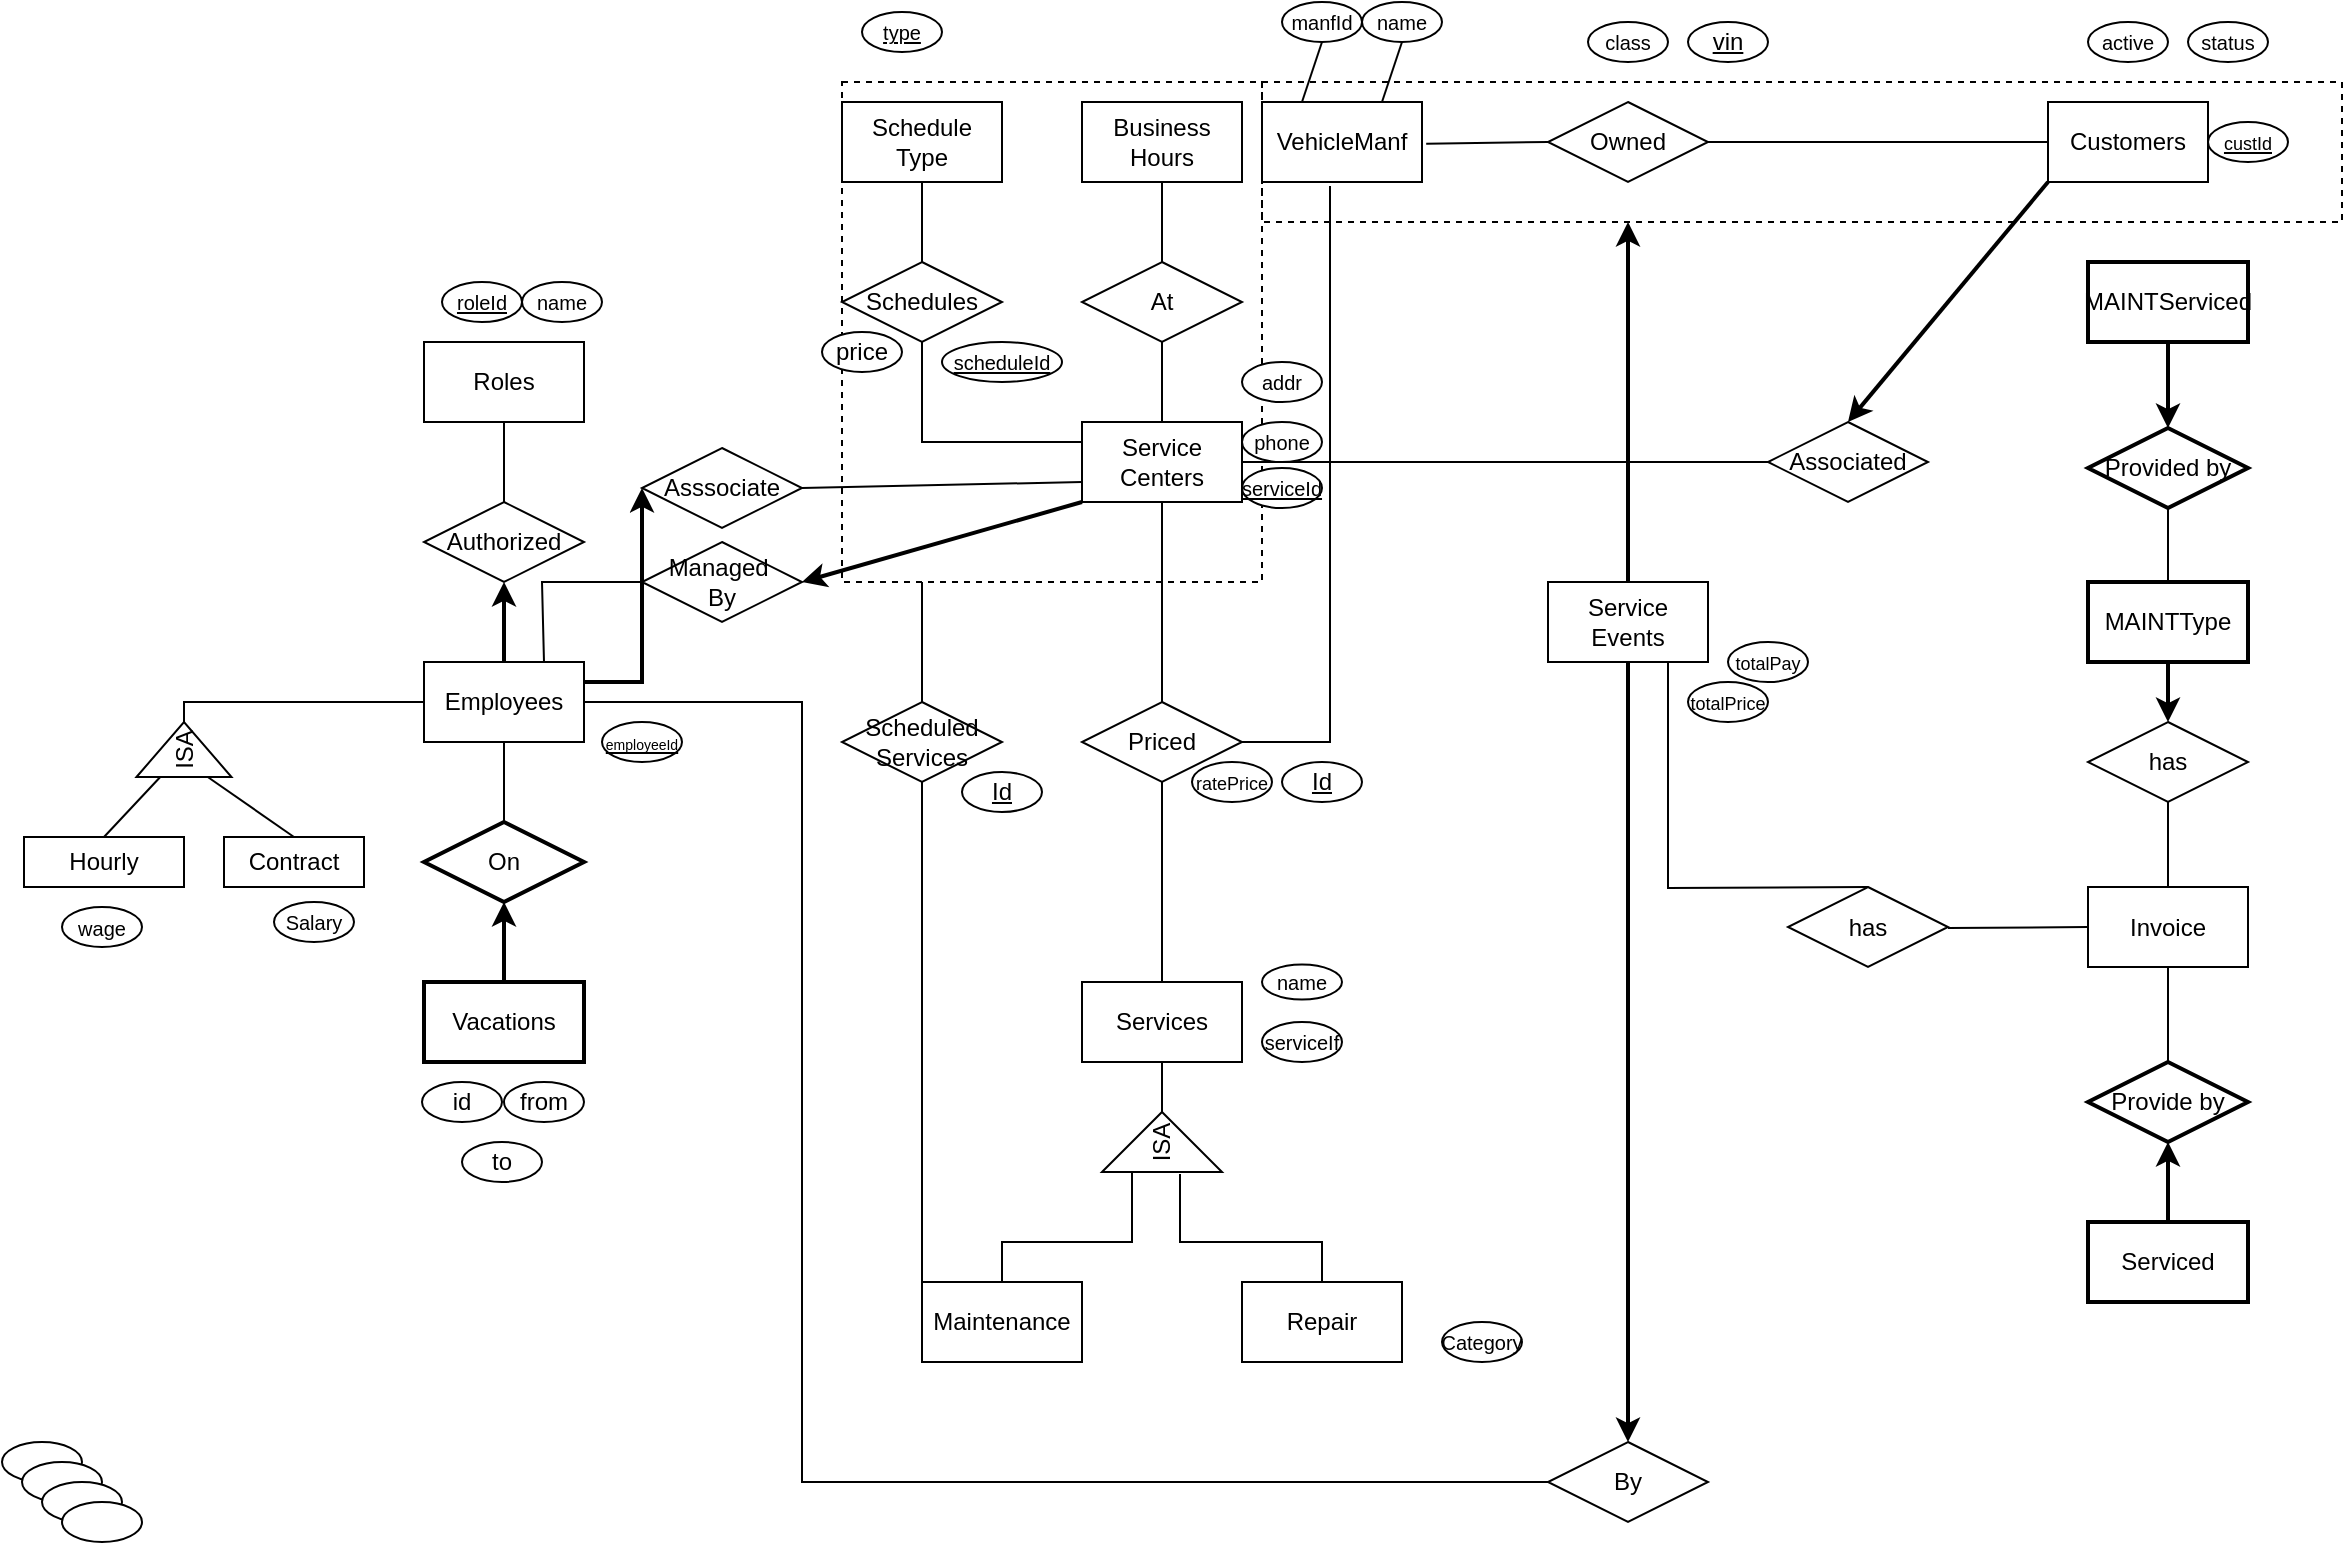 <mxfile version="20.3.0" type="device"><diagram id="M4LuLAE58DzXY6II9qEA" name="Page-1"><mxGraphModel dx="2522" dy="865" grid="1" gridSize="10" guides="1" tooltips="1" connect="1" arrows="1" fold="1" page="1" pageScale="1" pageWidth="1100" pageHeight="850" math="0" shadow="0"><root><mxCell id="0"/><mxCell id="1" parent="0"/><mxCell id="mFk9Ia8Fhz5Q3TwfZXTn-8" value="" style="rounded=0;whiteSpace=wrap;html=1;fillColor=none;dashed=1;" parent="1" vertex="1"><mxGeometry x="490" y="70" width="540" height="70" as="geometry"/></mxCell><mxCell id="NS_C3sTZARpDdL-za2_1-86" value="" style="rounded=0;whiteSpace=wrap;html=1;dashed=1;fillColor=none;" parent="1" vertex="1"><mxGeometry x="280" y="70" width="210" height="250" as="geometry"/></mxCell><mxCell id="NS_C3sTZARpDdL-za2_1-1" value="Employees" style="rounded=0;whiteSpace=wrap;html=1;" parent="1" vertex="1"><mxGeometry x="71" y="360" width="80" height="40" as="geometry"/></mxCell><mxCell id="NS_C3sTZARpDdL-za2_1-2" value="Roles" style="rounded=0;whiteSpace=wrap;html=1;" parent="1" vertex="1"><mxGeometry x="71" y="200" width="80" height="40" as="geometry"/></mxCell><mxCell id="NS_C3sTZARpDdL-za2_1-3" value="Vacations" style="rounded=0;whiteSpace=wrap;html=1;strokeWidth=2;" parent="1" vertex="1"><mxGeometry x="71" y="520" width="80" height="40" as="geometry"/></mxCell><mxCell id="NS_C3sTZARpDdL-za2_1-16" value="Authorized" style="rhombus;whiteSpace=wrap;html=1;" parent="1" vertex="1"><mxGeometry x="71" y="280" width="80" height="40" as="geometry"/></mxCell><mxCell id="NS_C3sTZARpDdL-za2_1-20" value="Services" style="rounded=0;whiteSpace=wrap;html=1;" parent="1" vertex="1"><mxGeometry x="400" y="520" width="80" height="40" as="geometry"/></mxCell><mxCell id="NS_C3sTZARpDdL-za2_1-21" value="Service&lt;br&gt;Centers" style="rounded=0;whiteSpace=wrap;html=1;" parent="1" vertex="1"><mxGeometry x="400" y="240" width="80" height="40" as="geometry"/></mxCell><mxCell id="NS_C3sTZARpDdL-za2_1-23" value="Customers" style="rounded=0;whiteSpace=wrap;html=1;" parent="1" vertex="1"><mxGeometry x="883" y="80" width="80" height="40" as="geometry"/></mxCell><mxCell id="NS_C3sTZARpDdL-za2_1-25" value="VehicleManf" style="rounded=0;whiteSpace=wrap;html=1;" parent="1" vertex="1"><mxGeometry x="490" y="80" width="80" height="40" as="geometry"/></mxCell><mxCell id="NS_C3sTZARpDdL-za2_1-26" value="Service&lt;br&gt;Events" style="rounded=0;whiteSpace=wrap;html=1;" parent="1" vertex="1"><mxGeometry x="633" y="320" width="80" height="40" as="geometry"/></mxCell><mxCell id="NS_C3sTZARpDdL-za2_1-27" value="Business&lt;br&gt;Hours" style="rounded=0;whiteSpace=wrap;html=1;" parent="1" vertex="1"><mxGeometry x="400" y="80" width="80" height="40" as="geometry"/></mxCell><mxCell id="NS_C3sTZARpDdL-za2_1-28" value="Schedule&lt;br&gt;Type" style="rounded=0;whiteSpace=wrap;html=1;" parent="1" vertex="1"><mxGeometry x="280" y="80" width="80" height="40" as="geometry"/></mxCell><mxCell id="NS_C3sTZARpDdL-za2_1-29" value="Maintenance" style="rounded=0;whiteSpace=wrap;html=1;" parent="1" vertex="1"><mxGeometry x="320" y="670" width="80" height="40" as="geometry"/></mxCell><mxCell id="NS_C3sTZARpDdL-za2_1-30" value="Repair" style="rounded=0;whiteSpace=wrap;html=1;" parent="1" vertex="1"><mxGeometry x="480" y="670" width="80" height="40" as="geometry"/></mxCell><mxCell id="NS_C3sTZARpDdL-za2_1-32" style="edgeStyle=orthogonalEdgeStyle;rounded=0;orthogonalLoop=1;jettySize=auto;html=1;exitX=0.5;exitY=1;exitDx=0;exitDy=0;" parent="1" source="NS_C3sTZARpDdL-za2_1-16" target="NS_C3sTZARpDdL-za2_1-16" edge="1"><mxGeometry relative="1" as="geometry"/></mxCell><mxCell id="NS_C3sTZARpDdL-za2_1-34" value="On" style="rhombus;whiteSpace=wrap;html=1;strokeWidth=2;" parent="1" vertex="1"><mxGeometry x="71" y="440" width="80" height="40" as="geometry"/></mxCell><mxCell id="NS_C3sTZARpDdL-za2_1-35" value="Priced" style="rhombus;whiteSpace=wrap;html=1;" parent="1" vertex="1"><mxGeometry x="400" y="380" width="80" height="40" as="geometry"/></mxCell><mxCell id="NS_C3sTZARpDdL-za2_1-36" value="At" style="rhombus;whiteSpace=wrap;html=1;" parent="1" vertex="1"><mxGeometry x="400" y="160" width="80" height="40" as="geometry"/></mxCell><mxCell id="NS_C3sTZARpDdL-za2_1-37" value="Schedules" style="rhombus;whiteSpace=wrap;html=1;" parent="1" vertex="1"><mxGeometry x="280" y="160" width="80" height="40" as="geometry"/></mxCell><mxCell id="NS_C3sTZARpDdL-za2_1-38" value="Owned" style="rhombus;whiteSpace=wrap;html=1;" parent="1" vertex="1"><mxGeometry x="633" y="80" width="80" height="40" as="geometry"/></mxCell><mxCell id="NS_C3sTZARpDdL-za2_1-44" value="Scheduled&lt;br&gt;Services" style="rhombus;whiteSpace=wrap;html=1;" parent="1" vertex="1"><mxGeometry x="280" y="380" width="80" height="40" as="geometry"/></mxCell><mxCell id="NS_C3sTZARpDdL-za2_1-46" value="By" style="rhombus;whiteSpace=wrap;html=1;" parent="1" vertex="1"><mxGeometry x="633" y="750" width="80" height="40" as="geometry"/></mxCell><mxCell id="NS_C3sTZARpDdL-za2_1-47" value="ISA" style="triangle;whiteSpace=wrap;html=1;rotation=270;" parent="1" vertex="1"><mxGeometry x="425" y="570" width="30" height="60" as="geometry"/></mxCell><mxCell id="NS_C3sTZARpDdL-za2_1-49" value="" style="endArrow=none;html=1;rounded=0;entryX=0.5;entryY=1;entryDx=0;entryDy=0;exitX=0.5;exitY=0;exitDx=0;exitDy=0;" parent="1" source="NS_C3sTZARpDdL-za2_1-35" target="NS_C3sTZARpDdL-za2_1-21" edge="1"><mxGeometry width="50" height="50" relative="1" as="geometry"><mxPoint x="540" y="430" as="sourcePoint"/><mxPoint x="590" y="380" as="targetPoint"/></mxGeometry></mxCell><mxCell id="NS_C3sTZARpDdL-za2_1-50" value="" style="endArrow=none;html=1;rounded=0;exitX=0.5;exitY=0;exitDx=0;exitDy=0;entryX=0.5;entryY=1;entryDx=0;entryDy=0;" parent="1" source="NS_C3sTZARpDdL-za2_1-20" target="NS_C3sTZARpDdL-za2_1-35" edge="1"><mxGeometry width="50" height="50" relative="1" as="geometry"><mxPoint x="540" y="430" as="sourcePoint"/><mxPoint x="590" y="380" as="targetPoint"/></mxGeometry></mxCell><mxCell id="NS_C3sTZARpDdL-za2_1-52" value="" style="endArrow=none;html=1;rounded=0;exitX=0.5;exitY=0;exitDx=0;exitDy=0;entryX=0.5;entryY=1;entryDx=0;entryDy=0;" parent="1" source="NS_C3sTZARpDdL-za2_1-36" target="NS_C3sTZARpDdL-za2_1-27" edge="1"><mxGeometry width="50" height="50" relative="1" as="geometry"><mxPoint x="540" y="430" as="sourcePoint"/><mxPoint x="590" y="380" as="targetPoint"/></mxGeometry></mxCell><mxCell id="NS_C3sTZARpDdL-za2_1-54" value="" style="endArrow=none;html=1;rounded=0;exitX=0.5;exitY=0;exitDx=0;exitDy=0;entryX=0.5;entryY=1;entryDx=0;entryDy=0;" parent="1" source="NS_C3sTZARpDdL-za2_1-37" target="NS_C3sTZARpDdL-za2_1-28" edge="1"><mxGeometry width="50" height="50" relative="1" as="geometry"><mxPoint x="540" y="430" as="sourcePoint"/><mxPoint x="590" y="380" as="targetPoint"/></mxGeometry></mxCell><mxCell id="NS_C3sTZARpDdL-za2_1-59" value="" style="endArrow=none;html=1;rounded=0;strokeWidth=1;exitX=0.5;exitY=0;exitDx=0;exitDy=0;entryX=0;entryY=0.25;entryDx=0;entryDy=0;" parent="1" source="NS_C3sTZARpDdL-za2_1-29" target="NS_C3sTZARpDdL-za2_1-47" edge="1"><mxGeometry width="50" height="50" relative="1" as="geometry"><mxPoint x="540" y="430" as="sourcePoint"/><mxPoint x="360" y="610" as="targetPoint"/><Array as="points"><mxPoint x="360" y="650"/><mxPoint x="425" y="650"/></Array></mxGeometry></mxCell><mxCell id="NS_C3sTZARpDdL-za2_1-61" value="" style="endArrow=none;html=1;rounded=0;strokeWidth=1;jumpSize=6;entryX=-0.033;entryY=0.65;entryDx=0;entryDy=0;entryPerimeter=0;exitX=0.5;exitY=0;exitDx=0;exitDy=0;" parent="1" source="NS_C3sTZARpDdL-za2_1-30" target="NS_C3sTZARpDdL-za2_1-47" edge="1"><mxGeometry width="50" height="50" relative="1" as="geometry"><mxPoint x="520" y="630" as="sourcePoint"/><mxPoint x="590" y="380" as="targetPoint"/><Array as="points"><mxPoint x="520" y="650"/><mxPoint x="449" y="650"/></Array></mxGeometry></mxCell><mxCell id="NS_C3sTZARpDdL-za2_1-62" value="" style="endArrow=none;html=1;rounded=0;strokeWidth=1;jumpSize=6;exitX=1;exitY=0.5;exitDx=0;exitDy=0;entryX=0.5;entryY=1;entryDx=0;entryDy=0;" parent="1" source="NS_C3sTZARpDdL-za2_1-47" target="NS_C3sTZARpDdL-za2_1-20" edge="1"><mxGeometry width="50" height="50" relative="1" as="geometry"><mxPoint x="540" y="430" as="sourcePoint"/><mxPoint x="590" y="380" as="targetPoint"/></mxGeometry></mxCell><mxCell id="NS_C3sTZARpDdL-za2_1-63" value="" style="endArrow=none;html=1;rounded=0;strokeWidth=1;jumpSize=6;entryX=0.5;entryY=0;entryDx=0;entryDy=0;" parent="1" target="NS_C3sTZARpDdL-za2_1-44" edge="1"><mxGeometry width="50" height="50" relative="1" as="geometry"><mxPoint x="320" y="320" as="sourcePoint"/><mxPoint x="590" y="380" as="targetPoint"/></mxGeometry></mxCell><mxCell id="NS_C3sTZARpDdL-za2_1-64" value="" style="endArrow=none;html=1;rounded=0;strokeWidth=1;jumpSize=6;exitX=0;exitY=0.5;exitDx=0;exitDy=0;entryX=0.5;entryY=1;entryDx=0;entryDy=0;" parent="1" source="NS_C3sTZARpDdL-za2_1-29" target="NS_C3sTZARpDdL-za2_1-44" edge="1"><mxGeometry width="50" height="50" relative="1" as="geometry"><mxPoint x="540" y="430" as="sourcePoint"/><mxPoint x="590" y="380" as="targetPoint"/><Array as="points"/></mxGeometry></mxCell><mxCell id="NS_C3sTZARpDdL-za2_1-71" value="" style="endArrow=classic;html=1;rounded=0;strokeWidth=2;jumpSize=6;exitX=0.5;exitY=0;exitDx=0;exitDy=0;entryX=0.5;entryY=1;entryDx=0;entryDy=0;" parent="1" source="NS_C3sTZARpDdL-za2_1-1" target="NS_C3sTZARpDdL-za2_1-16" edge="1"><mxGeometry width="50" height="50" relative="1" as="geometry"><mxPoint x="451" y="430" as="sourcePoint"/><mxPoint x="501" y="380" as="targetPoint"/></mxGeometry></mxCell><mxCell id="NS_C3sTZARpDdL-za2_1-72" value="" style="endArrow=none;html=1;rounded=0;strokeWidth=1;jumpSize=6;exitX=0.5;exitY=1;exitDx=0;exitDy=0;entryX=0.5;entryY=0;entryDx=0;entryDy=0;" parent="1" source="NS_C3sTZARpDdL-za2_1-2" target="NS_C3sTZARpDdL-za2_1-16" edge="1"><mxGeometry width="50" height="50" relative="1" as="geometry"><mxPoint x="451" y="430" as="sourcePoint"/><mxPoint x="111" y="270" as="targetPoint"/></mxGeometry></mxCell><mxCell id="NS_C3sTZARpDdL-za2_1-74" value="" style="endArrow=classic;html=1;rounded=0;strokeWidth=2;jumpSize=6;exitX=0.5;exitY=0;exitDx=0;exitDy=0;entryX=0.5;entryY=1;entryDx=0;entryDy=0;" parent="1" source="NS_C3sTZARpDdL-za2_1-3" target="NS_C3sTZARpDdL-za2_1-34" edge="1"><mxGeometry width="50" height="50" relative="1" as="geometry"><mxPoint x="451" y="430" as="sourcePoint"/><mxPoint x="501" y="380" as="targetPoint"/></mxGeometry></mxCell><mxCell id="NS_C3sTZARpDdL-za2_1-75" value="" style="endArrow=none;html=1;rounded=0;strokeWidth=1;jumpSize=6;exitX=0.5;exitY=0;exitDx=0;exitDy=0;entryX=0.5;entryY=1;entryDx=0;entryDy=0;" parent="1" source="NS_C3sTZARpDdL-za2_1-34" target="NS_C3sTZARpDdL-za2_1-1" edge="1"><mxGeometry width="50" height="50" relative="1" as="geometry"><mxPoint x="451" y="430" as="sourcePoint"/><mxPoint x="501" y="380" as="targetPoint"/></mxGeometry></mxCell><mxCell id="NS_C3sTZARpDdL-za2_1-81" value="" style="endArrow=classic;html=1;rounded=0;strokeWidth=2;jumpSize=6;entryX=0.5;entryY=0;entryDx=0;entryDy=0;exitX=0.5;exitY=1;exitDx=0;exitDy=0;" parent="1" source="NS_C3sTZARpDdL-za2_1-26" target="NS_C3sTZARpDdL-za2_1-46" edge="1"><mxGeometry width="50" height="50" relative="1" as="geometry"><mxPoint x="413" y="430" as="sourcePoint"/><mxPoint x="463" y="380" as="targetPoint"/></mxGeometry></mxCell><mxCell id="NS_C3sTZARpDdL-za2_1-82" value="" style="endArrow=none;html=1;rounded=0;strokeWidth=1;jumpSize=6;exitX=1;exitY=0.5;exitDx=0;exitDy=0;entryX=0;entryY=0.5;entryDx=0;entryDy=0;" parent="1" source="NS_C3sTZARpDdL-za2_1-1" target="NS_C3sTZARpDdL-za2_1-46" edge="1"><mxGeometry width="50" height="50" relative="1" as="geometry"><mxPoint x="540" y="430" as="sourcePoint"/><mxPoint x="590" y="380" as="targetPoint"/><Array as="points"><mxPoint x="260" y="380"/><mxPoint x="260" y="770"/></Array></mxGeometry></mxCell><mxCell id="NS_C3sTZARpDdL-za2_1-87" value="" style="endArrow=none;html=1;rounded=0;strokeWidth=1;jumpSize=6;entryX=0.5;entryY=1;entryDx=0;entryDy=0;exitX=0.5;exitY=0;exitDx=0;exitDy=0;" parent="1" source="NS_C3sTZARpDdL-za2_1-21" target="NS_C3sTZARpDdL-za2_1-36" edge="1"><mxGeometry width="50" height="50" relative="1" as="geometry"><mxPoint x="540" y="430" as="sourcePoint"/><mxPoint x="590" y="380" as="targetPoint"/></mxGeometry></mxCell><mxCell id="9iVutgQC-W-jWnxsfeWq-9" value="" style="endArrow=none;html=1;rounded=0;fontSize=10;entryX=0.425;entryY=1.05;entryDx=0;entryDy=0;entryPerimeter=0;exitX=1;exitY=0.5;exitDx=0;exitDy=0;" parent="1" source="NS_C3sTZARpDdL-za2_1-35" target="NS_C3sTZARpDdL-za2_1-25" edge="1"><mxGeometry width="50" height="50" relative="1" as="geometry"><mxPoint x="500" y="200" as="sourcePoint"/><mxPoint x="550" y="150" as="targetPoint"/><Array as="points"><mxPoint x="524" y="400"/></Array></mxGeometry></mxCell><mxCell id="9iVutgQC-W-jWnxsfeWq-15" value="" style="endArrow=classic;html=1;rounded=0;strokeWidth=2;fontSize=10;exitX=0.5;exitY=0;exitDx=0;exitDy=0;" parent="1" source="NS_C3sTZARpDdL-za2_1-26" edge="1"><mxGeometry width="50" height="50" relative="1" as="geometry"><mxPoint x="653" y="290" as="sourcePoint"/><mxPoint x="673" y="140" as="targetPoint"/></mxGeometry></mxCell><mxCell id="lXs37xbfJojlddwi2eKg-1" value="Hourly" style="rounded=0;whiteSpace=wrap;html=1;" parent="1" vertex="1"><mxGeometry x="-129" y="447.5" width="80" height="25" as="geometry"/></mxCell><mxCell id="lXs37xbfJojlddwi2eKg-2" value="Contract" style="rounded=0;whiteSpace=wrap;html=1;" parent="1" vertex="1"><mxGeometry x="-29" y="447.5" width="70" height="25" as="geometry"/></mxCell><mxCell id="lXs37xbfJojlddwi2eKg-5" value="ISA" style="triangle;whiteSpace=wrap;html=1;rotation=270;" parent="1" vertex="1"><mxGeometry x="-62.75" y="380" width="27.5" height="47.5" as="geometry"/></mxCell><mxCell id="lXs37xbfJojlddwi2eKg-17" value="" style="endArrow=none;html=1;rounded=0;exitX=0.5;exitY=0;exitDx=0;exitDy=0;entryX=0;entryY=0.25;entryDx=0;entryDy=0;" parent="1" source="lXs37xbfJojlddwi2eKg-1" target="lXs37xbfJojlddwi2eKg-5" edge="1"><mxGeometry width="50" height="50" relative="1" as="geometry"><mxPoint x="541" y="470" as="sourcePoint"/><mxPoint x="591" y="420" as="targetPoint"/></mxGeometry></mxCell><mxCell id="lXs37xbfJojlddwi2eKg-18" value="" style="endArrow=none;html=1;rounded=0;exitX=0.5;exitY=0;exitDx=0;exitDy=0;entryX=0;entryY=0.75;entryDx=0;entryDy=0;" parent="1" source="lXs37xbfJojlddwi2eKg-2" target="lXs37xbfJojlddwi2eKg-5" edge="1"><mxGeometry width="50" height="50" relative="1" as="geometry"><mxPoint x="541" y="470" as="sourcePoint"/><mxPoint x="591" y="420" as="targetPoint"/></mxGeometry></mxCell><mxCell id="lXs37xbfJojlddwi2eKg-20" value="Asssociate" style="rhombus;whiteSpace=wrap;html=1;" parent="1" vertex="1"><mxGeometry x="180" y="253" width="80" height="40" as="geometry"/></mxCell><mxCell id="lXs37xbfJojlddwi2eKg-21" value="" style="endArrow=classic;html=1;rounded=0;exitX=1;exitY=0.25;exitDx=0;exitDy=0;entryX=0;entryY=0.5;entryDx=0;entryDy=0;strokeWidth=2;" parent="1" source="NS_C3sTZARpDdL-za2_1-1" target="lXs37xbfJojlddwi2eKg-20" edge="1"><mxGeometry width="50" height="50" relative="1" as="geometry"><mxPoint x="480" y="490" as="sourcePoint"/><mxPoint x="530" y="440" as="targetPoint"/><Array as="points"><mxPoint x="180" y="370"/></Array></mxGeometry></mxCell><mxCell id="lXs37xbfJojlddwi2eKg-22" value="" style="endArrow=none;html=1;rounded=0;exitX=1;exitY=0.5;exitDx=0;exitDy=0;entryX=0;entryY=0.75;entryDx=0;entryDy=0;" parent="1" source="lXs37xbfJojlddwi2eKg-20" target="NS_C3sTZARpDdL-za2_1-21" edge="1"><mxGeometry width="50" height="50" relative="1" as="geometry"><mxPoint x="480" y="490" as="sourcePoint"/><mxPoint x="530" y="440" as="targetPoint"/></mxGeometry></mxCell><mxCell id="lXs37xbfJojlddwi2eKg-23" value="Associated" style="rhombus;whiteSpace=wrap;html=1;" parent="1" vertex="1"><mxGeometry x="743" y="240" width="80" height="40" as="geometry"/></mxCell><mxCell id="lXs37xbfJojlddwi2eKg-24" value="" style="endArrow=classic;html=1;rounded=0;strokeWidth=2;exitX=0;exitY=1;exitDx=0;exitDy=0;entryX=0.5;entryY=0;entryDx=0;entryDy=0;" parent="1" source="NS_C3sTZARpDdL-za2_1-23" target="lXs37xbfJojlddwi2eKg-23" edge="1"><mxGeometry width="50" height="50" relative="1" as="geometry"><mxPoint x="353" y="490" as="sourcePoint"/><mxPoint x="823" y="250" as="targetPoint"/><Array as="points"/></mxGeometry></mxCell><mxCell id="lXs37xbfJojlddwi2eKg-25" value="" style="endArrow=none;html=1;rounded=0;strokeWidth=1;entryX=0;entryY=0.5;entryDx=0;entryDy=0;exitX=1;exitY=0.5;exitDx=0;exitDy=0;" parent="1" source="NS_C3sTZARpDdL-za2_1-21" target="lXs37xbfJojlddwi2eKg-23" edge="1"><mxGeometry width="50" height="50" relative="1" as="geometry"><mxPoint x="480" y="490" as="sourcePoint"/><mxPoint x="530" y="440" as="targetPoint"/></mxGeometry></mxCell><mxCell id="lXs37xbfJojlddwi2eKg-27" value="" style="endArrow=none;html=1;rounded=0;strokeWidth=1;exitX=0.5;exitY=1;exitDx=0;exitDy=0;entryX=0;entryY=0.25;entryDx=0;entryDy=0;" parent="1" source="NS_C3sTZARpDdL-za2_1-37" target="NS_C3sTZARpDdL-za2_1-21" edge="1"><mxGeometry width="50" height="50" relative="1" as="geometry"><mxPoint x="480" y="490" as="sourcePoint"/><mxPoint x="530" y="440" as="targetPoint"/><Array as="points"><mxPoint x="320" y="250"/></Array></mxGeometry></mxCell><mxCell id="lXs37xbfJojlddwi2eKg-28" value="Managed&amp;nbsp;&lt;br&gt;By" style="rhombus;whiteSpace=wrap;html=1;" parent="1" vertex="1"><mxGeometry x="180" y="300" width="80" height="40" as="geometry"/></mxCell><mxCell id="lXs37xbfJojlddwi2eKg-29" value="" style="endArrow=classic;html=1;rounded=0;strokeWidth=2;exitX=0;exitY=1;exitDx=0;exitDy=0;entryX=1;entryY=0.5;entryDx=0;entryDy=0;" parent="1" source="NS_C3sTZARpDdL-za2_1-21" target="lXs37xbfJojlddwi2eKg-28" edge="1"><mxGeometry width="50" height="50" relative="1" as="geometry"><mxPoint x="480" y="490" as="sourcePoint"/><mxPoint x="530" y="440" as="targetPoint"/></mxGeometry></mxCell><mxCell id="lXs37xbfJojlddwi2eKg-31" value="" style="ellipse;whiteSpace=wrap;html=1;" parent="1" vertex="1"><mxGeometry x="-140" y="750" width="40" height="20" as="geometry"/></mxCell><mxCell id="lXs37xbfJojlddwi2eKg-32" value="&lt;font style=&quot;font-size: 10px;&quot;&gt;&lt;u&gt;serviceId&lt;/u&gt;&lt;/font&gt;" style="ellipse;whiteSpace=wrap;html=1;" parent="1" vertex="1"><mxGeometry x="480" y="263" width="40" height="20" as="geometry"/></mxCell><mxCell id="lXs37xbfJojlddwi2eKg-33" value="&lt;font style=&quot;font-size: 10px;&quot;&gt;status&lt;/font&gt;" style="ellipse;whiteSpace=wrap;html=1;" parent="1" vertex="1"><mxGeometry x="953" y="40" width="40" height="20" as="geometry"/></mxCell><mxCell id="lXs37xbfJojlddwi2eKg-34" value="&lt;font style=&quot;font-size: 10px;&quot;&gt;active&lt;/font&gt;" style="ellipse;whiteSpace=wrap;html=1;" parent="1" vertex="1"><mxGeometry x="903" y="40" width="40" height="20" as="geometry"/></mxCell><mxCell id="lXs37xbfJojlddwi2eKg-35" value="&lt;font style=&quot;font-size: 10px;&quot;&gt;class&lt;/font&gt;" style="ellipse;whiteSpace=wrap;html=1;" parent="1" vertex="1"><mxGeometry x="653" y="40" width="40" height="20" as="geometry"/></mxCell><mxCell id="lXs37xbfJojlddwi2eKg-36" value="&lt;font style=&quot;font-size: 10px;&quot;&gt;Category&lt;/font&gt;" style="ellipse;whiteSpace=wrap;html=1;" parent="1" vertex="1"><mxGeometry x="580" y="690" width="40" height="20" as="geometry"/></mxCell><mxCell id="lXs37xbfJojlddwi2eKg-37" value="&lt;font style=&quot;font-size: 10px;&quot;&gt;Salary&lt;/font&gt;" style="ellipse;whiteSpace=wrap;html=1;" parent="1" vertex="1"><mxGeometry x="-4" y="480" width="40" height="20" as="geometry"/></mxCell><mxCell id="lXs37xbfJojlddwi2eKg-38" value="&lt;span style=&quot;line-height: 115%; font-family: Arial, sans-serif; font-size: 10px;&quot; lang=&quot;EN&quot;&gt;phone&lt;/span&gt;" style="ellipse;whiteSpace=wrap;html=1;" parent="1" vertex="1"><mxGeometry x="480" y="240" width="40" height="20" as="geometry"/></mxCell><mxCell id="lXs37xbfJojlddwi2eKg-39" value="&lt;font style=&quot;font-size: 10px;&quot;&gt;addr&lt;/font&gt;" style="ellipse;whiteSpace=wrap;html=1;" parent="1" vertex="1"><mxGeometry x="480" y="210" width="40" height="20" as="geometry"/></mxCell><mxCell id="lXs37xbfJojlddwi2eKg-40" value="&lt;span style=&quot;line-height: 115%; font-family: Arial, sans-serif; font-size: 10px;&quot; lang=&quot;EN&quot;&gt;manfId&lt;/span&gt;" style="ellipse;whiteSpace=wrap;html=1;" parent="1" vertex="1"><mxGeometry x="500" y="30" width="40" height="20" as="geometry"/></mxCell><mxCell id="lXs37xbfJojlddwi2eKg-41" value="&lt;font style=&quot;font-size: 9px;&quot;&gt;totalPay&lt;/font&gt;" style="ellipse;whiteSpace=wrap;html=1;" parent="1" vertex="1"><mxGeometry x="723" y="350" width="40" height="20" as="geometry"/></mxCell><mxCell id="lXs37xbfJojlddwi2eKg-42" value="&lt;font style=&quot;font-size: 9px;&quot;&gt;totalPrice&lt;/font&gt;" style="ellipse;whiteSpace=wrap;html=1;" parent="1" vertex="1"><mxGeometry x="703" y="370" width="40" height="20" as="geometry"/></mxCell><mxCell id="lXs37xbfJojlddwi2eKg-43" value="Invoice" style="rounded=0;whiteSpace=wrap;html=1;" parent="1" vertex="1"><mxGeometry x="903" y="472.5" width="80" height="40" as="geometry"/></mxCell><mxCell id="lXs37xbfJojlddwi2eKg-44" value="has" style="rhombus;whiteSpace=wrap;html=1;" parent="1" vertex="1"><mxGeometry x="753" y="472.5" width="80" height="40" as="geometry"/></mxCell><mxCell id="lXs37xbfJojlddwi2eKg-47" value="&lt;span style=&quot;line-height: 115%; font-family: Arial, sans-serif; font-size: 10px;&quot; lang=&quot;EN&quot;&gt;name&lt;/span&gt;" style="ellipse;whiteSpace=wrap;html=1;" parent="1" vertex="1"><mxGeometry x="540" y="30" width="40" height="20" as="geometry"/></mxCell><mxCell id="lXs37xbfJojlddwi2eKg-48" value="" style="endArrow=none;html=1;rounded=0;strokeWidth=1;fontSize=10;exitX=0.25;exitY=0;exitDx=0;exitDy=0;entryX=0.5;entryY=1;entryDx=0;entryDy=0;" parent="1" source="NS_C3sTZARpDdL-za2_1-25" target="lXs37xbfJojlddwi2eKg-40" edge="1"><mxGeometry width="50" height="50" relative="1" as="geometry"><mxPoint x="490" y="90" as="sourcePoint"/><mxPoint x="540" y="40" as="targetPoint"/></mxGeometry></mxCell><mxCell id="lXs37xbfJojlddwi2eKg-49" value="" style="endArrow=none;html=1;rounded=0;strokeWidth=1;fontSize=10;entryX=0.5;entryY=1;entryDx=0;entryDy=0;exitX=0.75;exitY=0;exitDx=0;exitDy=0;" parent="1" source="NS_C3sTZARpDdL-za2_1-25" target="lXs37xbfJojlddwi2eKg-47" edge="1"><mxGeometry width="50" height="50" relative="1" as="geometry"><mxPoint x="490" y="90" as="sourcePoint"/><mxPoint x="540" y="40" as="targetPoint"/></mxGeometry></mxCell><mxCell id="lXs37xbfJojlddwi2eKg-50" value="&lt;span style=&quot;line-height: 115%; font-family: Arial, sans-serif; font-size: 10px;&quot; lang=&quot;EN&quot;&gt;serviceIf&lt;/span&gt;" style="ellipse;whiteSpace=wrap;html=1;" parent="1" vertex="1"><mxGeometry x="490" y="540" width="40" height="20" as="geometry"/></mxCell><mxCell id="lXs37xbfJojlddwi2eKg-51" value="&lt;span style=&quot;line-height: 115%; font-family: Arial, sans-serif; font-size: 10px;&quot; lang=&quot;EN&quot;&gt;name&lt;/span&gt;" style="ellipse;whiteSpace=wrap;html=1;" parent="1" vertex="1"><mxGeometry x="490" y="511.25" width="40" height="17.5" as="geometry"/></mxCell><mxCell id="lXs37xbfJojlddwi2eKg-55" value="&lt;font style=&quot;font-size: 10px;&quot;&gt;wage&lt;/font&gt;" style="ellipse;whiteSpace=wrap;html=1;" parent="1" vertex="1"><mxGeometry x="-110" y="482.5" width="40" height="20" as="geometry"/></mxCell><mxCell id="lXs37xbfJojlddwi2eKg-57" value="&lt;font style=&quot;font-size: 10px;&quot;&gt;name&lt;/font&gt;" style="ellipse;whiteSpace=wrap;html=1;" parent="1" vertex="1"><mxGeometry x="120" y="170" width="40" height="20" as="geometry"/></mxCell><mxCell id="lXs37xbfJojlddwi2eKg-58" value="&lt;font style=&quot;font-size: 10px;&quot;&gt;&lt;u&gt;roleId&lt;/u&gt;&lt;/font&gt;" style="ellipse;whiteSpace=wrap;html=1;" parent="1" vertex="1"><mxGeometry x="80" y="170" width="40" height="20" as="geometry"/></mxCell><mxCell id="lXs37xbfJojlddwi2eKg-59" value="&lt;font style=&quot;font-size: 10px;&quot;&gt;&lt;u&gt;type&lt;/u&gt;&lt;/font&gt;" style="ellipse;whiteSpace=wrap;html=1;" parent="1" vertex="1"><mxGeometry x="290" y="35" width="40" height="20" as="geometry"/></mxCell><mxCell id="lXs37xbfJojlddwi2eKg-65" value="to" style="ellipse;whiteSpace=wrap;html=1;" parent="1" vertex="1"><mxGeometry x="90" y="600" width="40" height="20" as="geometry"/></mxCell><mxCell id="lXs37xbfJojlddwi2eKg-66" value="from" style="ellipse;whiteSpace=wrap;html=1;" parent="1" vertex="1"><mxGeometry x="111" y="570" width="40" height="20" as="geometry"/></mxCell><mxCell id="lXs37xbfJojlddwi2eKg-67" value="id" style="ellipse;whiteSpace=wrap;html=1;" parent="1" vertex="1"><mxGeometry x="70" y="570" width="40" height="20" as="geometry"/></mxCell><mxCell id="lXs37xbfJojlddwi2eKg-68" value="&lt;u&gt;&lt;font style=&quot;font-size: 7px;&quot;&gt;employeeId&lt;/font&gt;&lt;/u&gt;" style="ellipse;whiteSpace=wrap;html=1;" parent="1" vertex="1"><mxGeometry x="160" y="390" width="40" height="20" as="geometry"/></mxCell><mxCell id="lXs37xbfJojlddwi2eKg-72" value="" style="endArrow=none;html=1;rounded=0;strokeWidth=1;fontSize=7;exitX=1;exitY=0.5;exitDx=0;exitDy=0;entryX=0;entryY=0.5;entryDx=0;entryDy=0;" parent="1" source="lXs37xbfJojlddwi2eKg-5" target="NS_C3sTZARpDdL-za2_1-1" edge="1"><mxGeometry width="50" height="50" relative="1" as="geometry"><mxPoint x="490" y="490" as="sourcePoint"/><mxPoint x="540" y="440" as="targetPoint"/><Array as="points"><mxPoint x="-49" y="380"/></Array></mxGeometry></mxCell><mxCell id="lXs37xbfJojlddwi2eKg-76" value="price" style="ellipse;whiteSpace=wrap;html=1;" parent="1" vertex="1"><mxGeometry x="270" y="195" width="40" height="20" as="geometry"/></mxCell><mxCell id="lXs37xbfJojlddwi2eKg-77" value="&lt;font style=&quot;font-size: 9px;&quot;&gt;&lt;u&gt;custId&lt;/u&gt;&lt;/font&gt;" style="ellipse;whiteSpace=wrap;html=1;" parent="1" vertex="1"><mxGeometry x="963" y="90" width="40" height="20" as="geometry"/></mxCell><mxCell id="lXs37xbfJojlddwi2eKg-78" value="&lt;font style=&quot;font-size: 12px;&quot;&gt;&lt;u&gt;vin&lt;/u&gt;&lt;/font&gt;" style="ellipse;whiteSpace=wrap;html=1;" parent="1" vertex="1"><mxGeometry x="703" y="40" width="40" height="20" as="geometry"/></mxCell><mxCell id="lXs37xbfJojlddwi2eKg-79" value="" style="endArrow=none;html=1;rounded=0;strokeWidth=1;fontSize=10;entryX=1.007;entryY=0.068;entryDx=0;entryDy=0;entryPerimeter=0;exitX=0;exitY=0.5;exitDx=0;exitDy=0;" parent="1" source="NS_C3sTZARpDdL-za2_1-38" edge="1"><mxGeometry width="50" height="50" relative="1" as="geometry"><mxPoint x="490" y="490" as="sourcePoint"/><mxPoint x="572.1" y="100.9" as="targetPoint"/></mxGeometry></mxCell><mxCell id="mFk9Ia8Fhz5Q3TwfZXTn-1" value="&lt;u&gt;Id&lt;/u&gt;" style="ellipse;whiteSpace=wrap;html=1;" parent="1" vertex="1"><mxGeometry x="500" y="410" width="40" height="20" as="geometry"/></mxCell><mxCell id="mFk9Ia8Fhz5Q3TwfZXTn-2" value="&lt;font style=&quot;font-size: 10px;&quot;&gt;&lt;u&gt;scheduleId&lt;/u&gt;&lt;/font&gt;" style="ellipse;whiteSpace=wrap;html=1;" parent="1" vertex="1"><mxGeometry x="330" y="200" width="60" height="20" as="geometry"/></mxCell><mxCell id="mFk9Ia8Fhz5Q3TwfZXTn-3" value="&lt;font style=&quot;font-size: 9px;&quot;&gt;ratePrice&lt;/font&gt;" style="ellipse;whiteSpace=wrap;html=1;" parent="1" vertex="1"><mxGeometry x="455" y="410" width="40" height="20" as="geometry"/></mxCell><mxCell id="mFk9Ia8Fhz5Q3TwfZXTn-7" value="" style="endArrow=none;html=1;rounded=0;strokeWidth=1;fontSize=12;entryX=0.75;entryY=1;entryDx=0;entryDy=0;exitX=0.5;exitY=0;exitDx=0;exitDy=0;" parent="1" source="lXs37xbfJojlddwi2eKg-44" target="NS_C3sTZARpDdL-za2_1-26" edge="1"><mxGeometry width="50" height="50" relative="1" as="geometry"><mxPoint x="463" y="470" as="sourcePoint"/><mxPoint x="513" y="420" as="targetPoint"/><Array as="points"><mxPoint x="693" y="473"/></Array></mxGeometry></mxCell><mxCell id="mFk9Ia8Fhz5Q3TwfZXTn-10" value="" style="endArrow=none;html=1;rounded=0;strokeWidth=1;fontSize=12;entryX=1;entryY=0.5;entryDx=0;entryDy=0;exitX=0;exitY=0.5;exitDx=0;exitDy=0;" parent="1" source="NS_C3sTZARpDdL-za2_1-23" target="NS_C3sTZARpDdL-za2_1-38" edge="1"><mxGeometry width="50" height="50" relative="1" as="geometry"><mxPoint x="463" y="500" as="sourcePoint"/><mxPoint x="513" y="450" as="targetPoint"/></mxGeometry></mxCell><mxCell id="mFk9Ia8Fhz5Q3TwfZXTn-12" value="" style="endArrow=none;html=1;rounded=0;strokeWidth=1;fontSize=12;entryX=0;entryY=0.5;entryDx=0;entryDy=0;exitX=0.75;exitY=0;exitDx=0;exitDy=0;" parent="1" source="NS_C3sTZARpDdL-za2_1-1" target="lXs37xbfJojlddwi2eKg-28" edge="1"><mxGeometry width="50" height="50" relative="1" as="geometry"><mxPoint x="590" y="500" as="sourcePoint"/><mxPoint x="640" y="450" as="targetPoint"/><Array as="points"><mxPoint x="130" y="320"/></Array></mxGeometry></mxCell><mxCell id="fT3nkJV_SWs1-QfYkOLi-1" value="Serviced" style="rounded=0;whiteSpace=wrap;html=1;strokeWidth=2;" parent="1" vertex="1"><mxGeometry x="903" y="640" width="80" height="40" as="geometry"/></mxCell><mxCell id="fT3nkJV_SWs1-QfYkOLi-2" value="Provide by" style="rhombus;whiteSpace=wrap;html=1;strokeWidth=2;" parent="1" vertex="1"><mxGeometry x="903" y="560" width="80" height="40" as="geometry"/></mxCell><mxCell id="fT3nkJV_SWs1-QfYkOLi-3" value="" style="endArrow=none;html=1;rounded=0;entryX=0;entryY=0.5;entryDx=0;entryDy=0;" parent="1" target="lXs37xbfJojlddwi2eKg-43" edge="1"><mxGeometry width="50" height="50" relative="1" as="geometry"><mxPoint x="833" y="493" as="sourcePoint"/><mxPoint x="353" y="450" as="targetPoint"/></mxGeometry></mxCell><mxCell id="fT3nkJV_SWs1-QfYkOLi-7" value="" style="endArrow=none;html=1;rounded=0;exitX=0.5;exitY=0;exitDx=0;exitDy=0;entryX=0.5;entryY=1;entryDx=0;entryDy=0;" parent="1" source="fT3nkJV_SWs1-QfYkOLi-2" target="lXs37xbfJojlddwi2eKg-43" edge="1"><mxGeometry width="50" height="50" relative="1" as="geometry"><mxPoint x="553" y="500" as="sourcePoint"/><mxPoint x="603" y="450" as="targetPoint"/></mxGeometry></mxCell><mxCell id="fT3nkJV_SWs1-QfYkOLi-8" value="" style="endArrow=classic;html=1;rounded=0;entryX=0.5;entryY=1;entryDx=0;entryDy=0;exitX=0.5;exitY=0;exitDx=0;exitDy=0;strokeWidth=2;" parent="1" source="fT3nkJV_SWs1-QfYkOLi-1" target="fT3nkJV_SWs1-QfYkOLi-2" edge="1"><mxGeometry width="50" height="50" relative="1" as="geometry"><mxPoint x="553" y="500" as="sourcePoint"/><mxPoint x="603" y="450" as="targetPoint"/></mxGeometry></mxCell><mxCell id="fT3nkJV_SWs1-QfYkOLi-17" value="MAINTType" style="rounded=0;whiteSpace=wrap;html=1;strokeWidth=2;" parent="1" vertex="1"><mxGeometry x="903" y="320" width="80" height="40" as="geometry"/></mxCell><mxCell id="fT3nkJV_SWs1-QfYkOLi-18" value="has" style="rhombus;whiteSpace=wrap;html=1;strokeWidth=1;" parent="1" vertex="1"><mxGeometry x="903" y="390" width="80" height="40" as="geometry"/></mxCell><mxCell id="fT3nkJV_SWs1-QfYkOLi-19" value="" style="endArrow=classic;html=1;rounded=0;strokeWidth=2;exitX=0.5;exitY=1;exitDx=0;exitDy=0;" parent="1" source="fT3nkJV_SWs1-QfYkOLi-17" edge="1"><mxGeometry width="50" height="50" relative="1" as="geometry"><mxPoint x="553" y="500" as="sourcePoint"/><mxPoint x="943" y="390" as="targetPoint"/></mxGeometry></mxCell><mxCell id="fT3nkJV_SWs1-QfYkOLi-21" value="MAINTServiced" style="rounded=0;whiteSpace=wrap;html=1;strokeWidth=2;" parent="1" vertex="1"><mxGeometry x="903" y="160" width="80" height="40" as="geometry"/></mxCell><mxCell id="fT3nkJV_SWs1-QfYkOLi-22" value="Provided by" style="rhombus;whiteSpace=wrap;html=1;strokeWidth=2;" parent="1" vertex="1"><mxGeometry x="903" y="243" width="80" height="40" as="geometry"/></mxCell><mxCell id="fT3nkJV_SWs1-QfYkOLi-23" value="" style="endArrow=classic;html=1;rounded=0;strokeWidth=2;entryX=0.5;entryY=0;entryDx=0;entryDy=0;exitX=0.5;exitY=1;exitDx=0;exitDy=0;" parent="1" source="fT3nkJV_SWs1-QfYkOLi-21" target="fT3nkJV_SWs1-QfYkOLi-22" edge="1"><mxGeometry width="50" height="50" relative="1" as="geometry"><mxPoint x="553" y="500" as="sourcePoint"/><mxPoint x="603" y="450" as="targetPoint"/></mxGeometry></mxCell><mxCell id="fT3nkJV_SWs1-QfYkOLi-24" value="" style="endArrow=none;html=1;rounded=0;strokeWidth=1;entryX=0.5;entryY=0;entryDx=0;entryDy=0;exitX=0.5;exitY=1;exitDx=0;exitDy=0;" parent="1" source="fT3nkJV_SWs1-QfYkOLi-22" target="fT3nkJV_SWs1-QfYkOLi-17" edge="1"><mxGeometry width="50" height="50" relative="1" as="geometry"><mxPoint x="553" y="500" as="sourcePoint"/><mxPoint x="603" y="450" as="targetPoint"/></mxGeometry></mxCell><mxCell id="lxGbBGSsQNYV3mOSxuc5-2" value="" style="endArrow=none;html=1;rounded=0;entryX=0.5;entryY=1;entryDx=0;entryDy=0;exitX=0.5;exitY=0;exitDx=0;exitDy=0;" parent="1" source="lXs37xbfJojlddwi2eKg-43" target="fT3nkJV_SWs1-QfYkOLi-18" edge="1"><mxGeometry width="50" height="50" relative="1" as="geometry"><mxPoint x="713" y="470" as="sourcePoint"/><mxPoint x="763" y="420" as="targetPoint"/></mxGeometry></mxCell><mxCell id="PSDzD6gjWqm_mUFOen2--1" value="" style="ellipse;whiteSpace=wrap;html=1;" vertex="1" parent="1"><mxGeometry x="-130" y="760" width="40" height="20" as="geometry"/></mxCell><mxCell id="PSDzD6gjWqm_mUFOen2--2" value="" style="ellipse;whiteSpace=wrap;html=1;" vertex="1" parent="1"><mxGeometry x="-120" y="770" width="40" height="20" as="geometry"/></mxCell><mxCell id="PSDzD6gjWqm_mUFOen2--3" value="" style="ellipse;whiteSpace=wrap;html=1;" vertex="1" parent="1"><mxGeometry x="-110" y="780" width="40" height="20" as="geometry"/></mxCell><mxCell id="PSDzD6gjWqm_mUFOen2--4" value="&lt;u&gt;Id&lt;/u&gt;" style="ellipse;whiteSpace=wrap;html=1;" vertex="1" parent="1"><mxGeometry x="340" y="415" width="40" height="20" as="geometry"/></mxCell></root></mxGraphModel></diagram></mxfile>